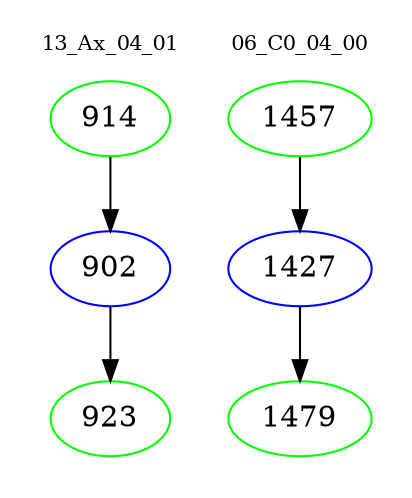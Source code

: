 digraph{
subgraph cluster_0 {
color = white
label = "13_Ax_04_01";
fontsize=10;
T0_914 [label="914", color="green"]
T0_914 -> T0_902 [color="black"]
T0_902 [label="902", color="blue"]
T0_902 -> T0_923 [color="black"]
T0_923 [label="923", color="green"]
}
subgraph cluster_1 {
color = white
label = "06_C0_04_00";
fontsize=10;
T1_1457 [label="1457", color="green"]
T1_1457 -> T1_1427 [color="black"]
T1_1427 [label="1427", color="blue"]
T1_1427 -> T1_1479 [color="black"]
T1_1479 [label="1479", color="green"]
}
}
